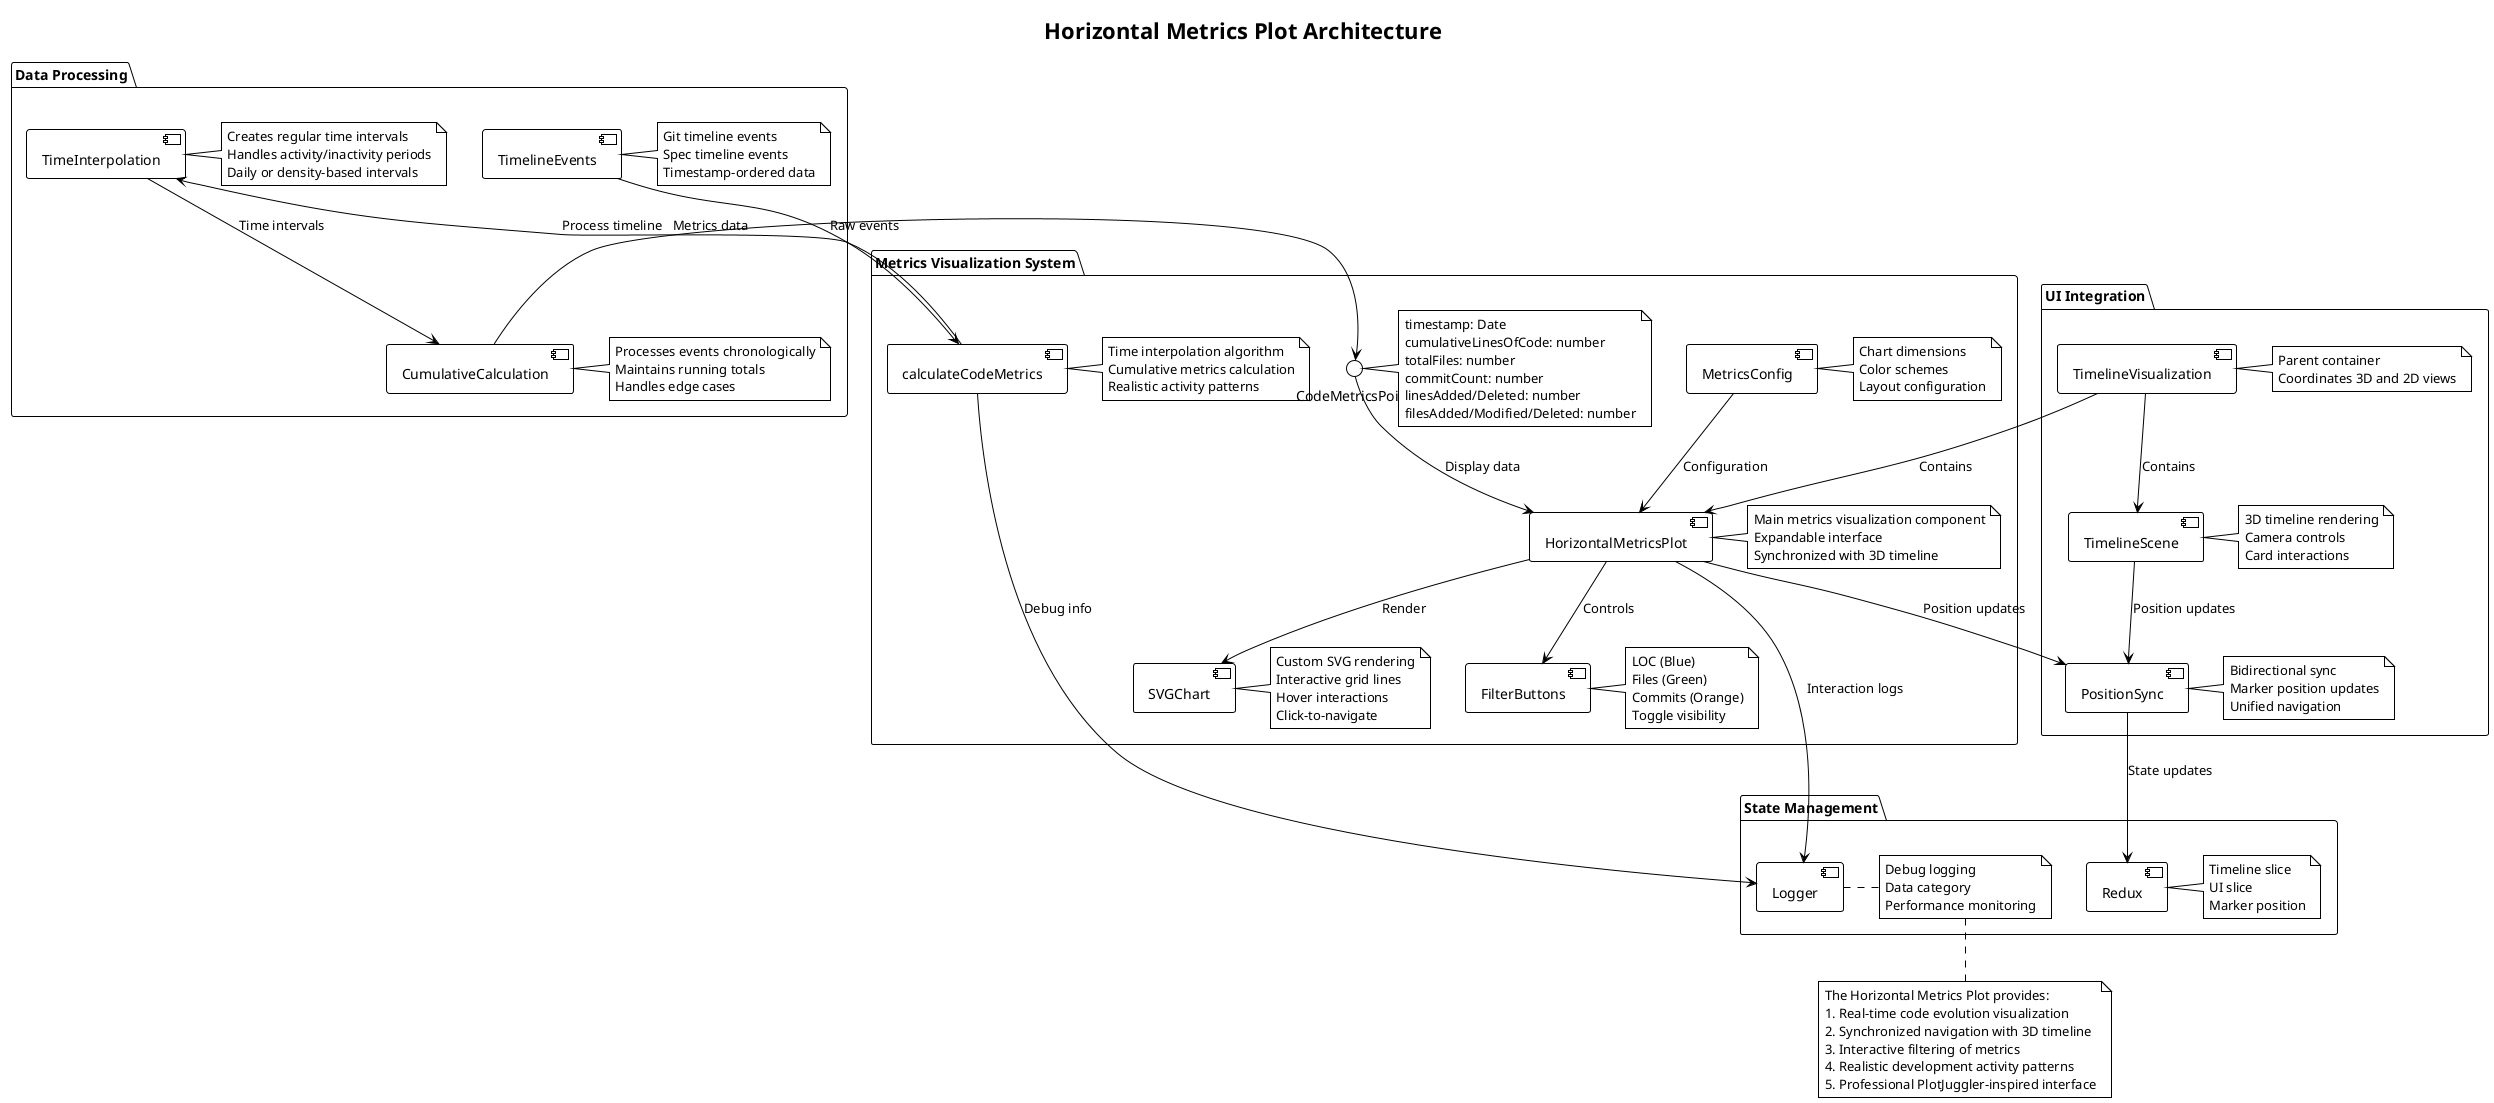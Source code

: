 @startuml metrics-visualization-architecture
!theme plain
skinparam backgroundColor #FFFFFF

title Horizontal Metrics Plot Architecture

package "Metrics Visualization System" {

  component HorizontalMetricsPlot
  note right of HorizontalMetricsPlot : Main metrics visualization component\nExpandable interface\nSynchronized with 3D timeline

  component calculateCodeMetrics
  note right of calculateCodeMetrics : Time interpolation algorithm\nCumulative metrics calculation\nRealistic activity patterns

  component MetricsConfig
  note right of MetricsConfig : Chart dimensions\nColor schemes\nLayout configuration

  interface CodeMetricsPoint
  note right of CodeMetricsPoint : timestamp: Date\ncumulativeLinesOfCode: number\ntotalFiles: number\ncommitCount: number\nlinesAdded/Deleted: number\nfilesAdded/Modified/Deleted: number

  component SVGChart
  note right of SVGChart : Custom SVG rendering\nInteractive grid lines\nHover interactions\nClick-to-navigate

  component FilterButtons
  note right of FilterButtons : LOC (Blue)\nFiles (Green)\nCommits (Orange)\nToggle visibility
}

package "Data Processing" {
  component TimelineEvents
  note right of TimelineEvents : Git timeline events\nSpec timeline events\nTimestamp-ordered data

  component TimeInterpolation
  note right of TimeInterpolation : Creates regular time intervals\nHandles activity/inactivity periods\nDaily or density-based intervals

  component CumulativeCalculation
  note right of CumulativeCalculation : Processes events chronologically\nMaintains running totals\nHandles edge cases
}

package "UI Integration" {
  component TimelineVisualization
  note right of TimelineVisualization : Parent container\nCoordinates 3D and 2D views

  component TimelineScene
  note right of TimelineScene : 3D timeline rendering\nCamera controls\nCard interactions

  component PositionSync
  note right of PositionSync : Bidirectional sync\nMarker position updates\nUnified navigation
}

package "State Management" {
  component Redux
  note right of Redux : Timeline slice\nUI slice\nMarker position

  component Logger
  note right of Logger : Debug logging\nData category\nPerformance monitoring
}

' Relationships
TimelineEvents --> calculateCodeMetrics : Raw events
calculateCodeMetrics --> TimeInterpolation : Process timeline
TimeInterpolation --> CumulativeCalculation : Time intervals
CumulativeCalculation --> CodeMetricsPoint : Metrics data

CodeMetricsPoint --> HorizontalMetricsPlot : Display data
MetricsConfig --> HorizontalMetricsPlot : Configuration
HorizontalMetricsPlot --> SVGChart : Render
HorizontalMetricsPlot --> FilterButtons : Controls

TimelineVisualization --> HorizontalMetricsPlot : Contains
TimelineVisualization --> TimelineScene : Contains
HorizontalMetricsPlot --> PositionSync : Position updates
TimelineScene --> PositionSync : Position updates

PositionSync --> Redux : State updates
calculateCodeMetrics --> Logger : Debug info
HorizontalMetricsPlot --> Logger : Interaction logs

note bottom
  The Horizontal Metrics Plot provides:
  1. Real-time code evolution visualization
  2. Synchronized navigation with 3D timeline
  3. Interactive filtering of metrics
  4. Realistic development activity patterns
  5. Professional PlotJuggler-inspired interface
end note

@enduml
